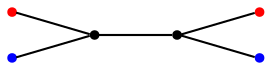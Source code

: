 graph diagram {
node [shape=point,color=black];
rankdir = LR;
subgraph subdiagram {
1 -- 2;
}
{3,4} -- 1;
2 -- {6,5}
3 [color=red];
4 [color=blue];
5 [color=blue];
6 [color=red];
}
